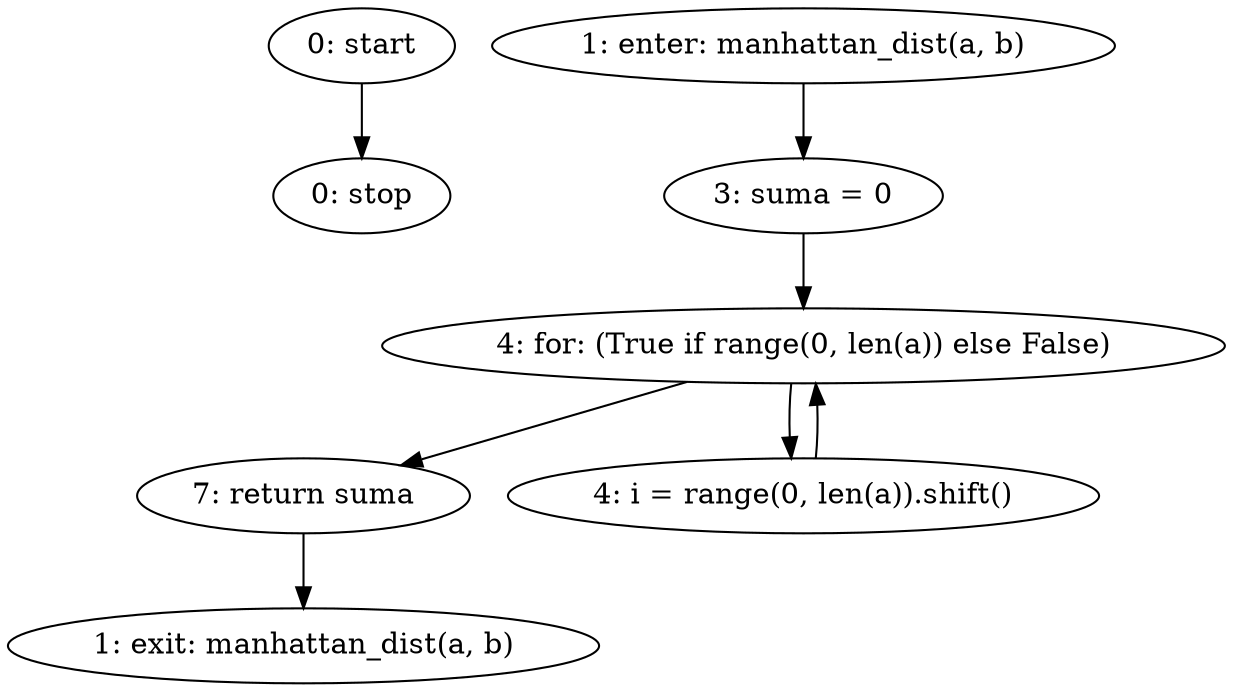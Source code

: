 strict digraph "" {
	node [label="\N"];
	0	[label="0: start"];
	7	[label="0: stop"];
	0 -> 7;
	1	[label="1: enter: manhattan_dist(a, b)"];
	3	[label="3: suma = 0"];
	1 -> 3;
	4	[label="4: for: (True if range(0, len(a)) else False)"];
	3 -> 4;
	2	[label="1: exit: manhattan_dist(a, b)"];
	6	[label="7: return suma"];
	6 -> 2;
	4 -> 6;
	5	[label="4: i = range(0, len(a)).shift()"];
	4 -> 5;
	5 -> 4;
}

